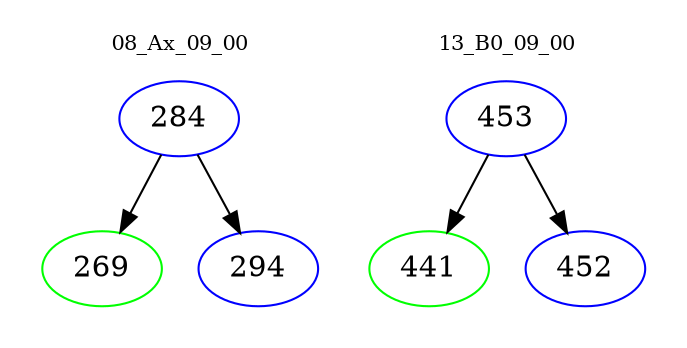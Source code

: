 digraph{
subgraph cluster_0 {
color = white
label = "08_Ax_09_00";
fontsize=10;
T0_284 [label="284", color="blue"]
T0_284 -> T0_269 [color="black"]
T0_269 [label="269", color="green"]
T0_284 -> T0_294 [color="black"]
T0_294 [label="294", color="blue"]
}
subgraph cluster_1 {
color = white
label = "13_B0_09_00";
fontsize=10;
T1_453 [label="453", color="blue"]
T1_453 -> T1_441 [color="black"]
T1_441 [label="441", color="green"]
T1_453 -> T1_452 [color="black"]
T1_452 [label="452", color="blue"]
}
}
